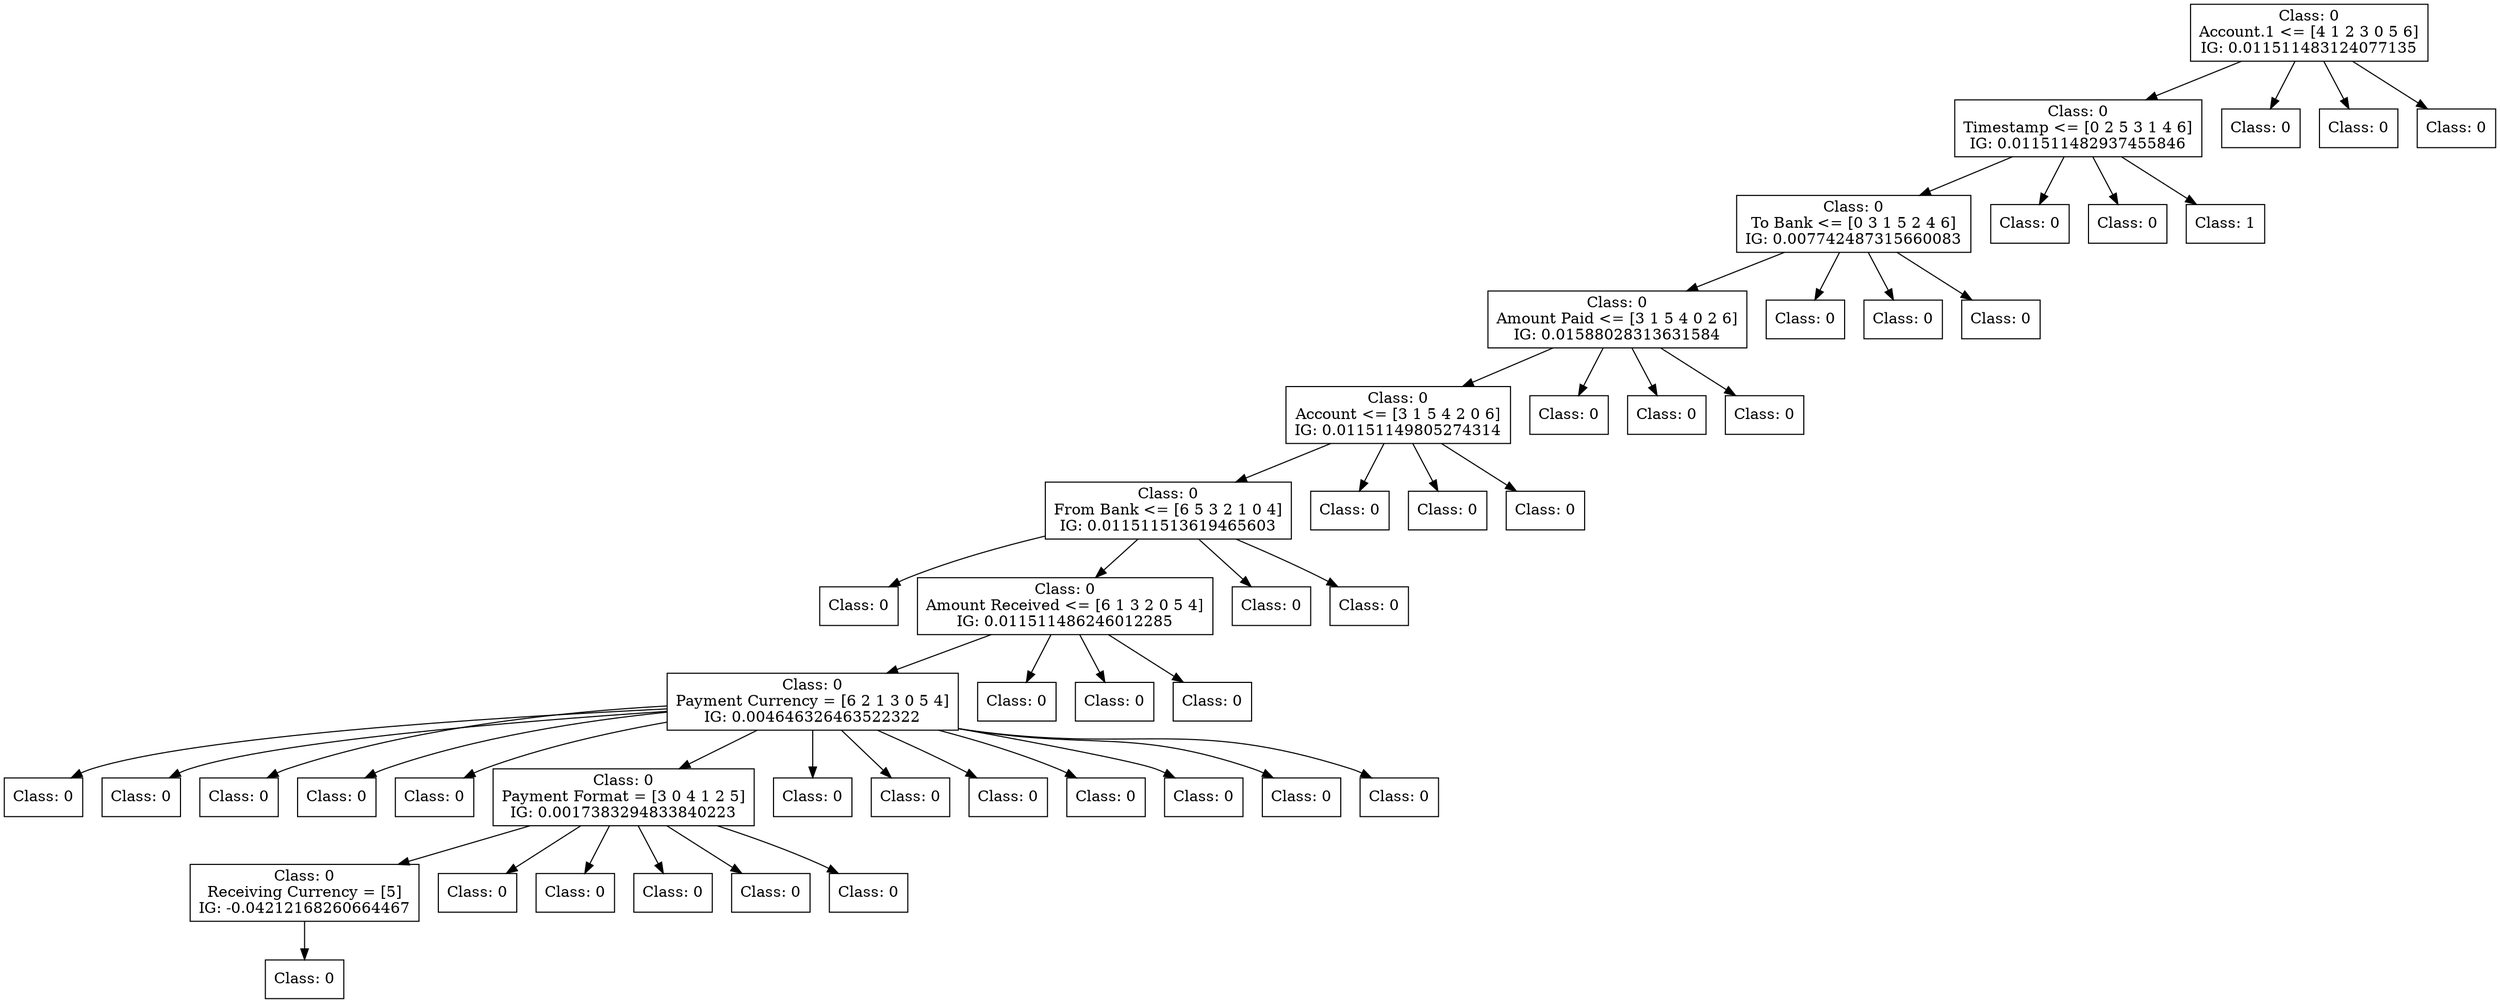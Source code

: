 digraph DecisionTree {
	rankdir=TD;
	node [shape=box];
	140614515142672 [label="Class: 0
Account.1 <= [4 1 2 3 0 5 6]
IG: 0.011511483124077135"];
	140611517174480 [label="Class: 0
Timestamp <= [0 2 5 3 1 4 6]
IG: 0.011511482937455846"];
	140614515142672 -> 140611517174480;
	140611517174432 [label="Class: 0
To Bank <= [0 3 1 5 2 4 6]
IG: 0.007742487315660083"];
	140611517174480 -> 140611517174432;
	140611517175632 [label="Class: 0
Amount Paid <= [3 1 5 4 0 2 6]
IG: 0.01588028313631584"];
	140611517174432 -> 140611517175632;
	140611517173328 [label="Class: 0
Account <= [3 1 5 4 2 0 6]
IG: 0.01151149805274314"];
	140611517175632 -> 140611517173328;
	140611517175680 [label="Class: 0
From Bank <= [6 5 3 2 1 0 4]
IG: 0.011511513619465603"];
	140611517173328 -> 140611517175680;
	140611517178944 [label="Class: 0
"];
	140611517175680 -> 140611517178944;
	140611517175056 [label="Class: 0
Amount Received <= [6 1 3 2 0 5 4]
IG: 0.011511486246012285"];
	140611517175680 -> 140611517175056;
	140611517179376 [label="Class: 0
Payment Currency = [6 2 1 3 0 5 4]
IG: 0.004646326463522322"];
	140611517175056 -> 140611517179376;
	140611517172848 [label="Class: 0
"];
	140611517179376 -> 140611517172848;
	140611517173712 [label="Class: 0
"];
	140611517179376 -> 140611517173712;
	140611517178032 [label="Class: 0
"];
	140611517179376 -> 140611517178032;
	140611517174096 [label="Class: 0
"];
	140611517179376 -> 140611517174096;
	140611517178272 [label="Class: 0
"];
	140611517179376 -> 140611517178272;
	140611517177024 [label="Class: 0
Payment Format = [3 0 4 1 2 5]
IG: 0.0017383294833840223"];
	140611517179376 -> 140611517177024;
	140611517178560 [label="Class: 0
Receiving Currency = [5]
IG: -0.04212168260664467"];
	140611517177024 -> 140611517178560;
	140611517180384 [label="Class: 0
"];
	140611517178560 -> 140611517180384;
	140611517176832 [label="Class: 0
"];
	140611517177024 -> 140611517176832;
	140611517172224 [label="Class: 0
"];
	140611517177024 -> 140611517172224;
	140611517177648 [label="Class: 0
"];
	140611517177024 -> 140611517177648;
	140611517179616 [label="Class: 0
"];
	140611517177024 -> 140611517179616;
	140611517179040 [label="Class: 0
"];
	140611517177024 -> 140611517179040;
	140611517170688 [label="Class: 0
"];
	140611517179376 -> 140611517170688;
	140611517180048 [label="Class: 0
"];
	140611517179376 -> 140611517180048;
	140611517173136 [label="Class: 0
"];
	140611517179376 -> 140611517173136;
	140611517179088 [label="Class: 0
"];
	140611517179376 -> 140611517179088;
	140611517177744 [label="Class: 0
"];
	140611517179376 -> 140611517177744;
	140611517178752 [label="Class: 0
"];
	140611517179376 -> 140611517178752;
	140611517177408 [label="Class: 0
"];
	140611517179376 -> 140611517177408;
	140611517176976 [label="Class: 0
"];
	140611517175056 -> 140611517176976;
	140611517175104 [label="Class: 0
"];
	140611517175056 -> 140611517175104;
	140611517179760 [label="Class: 0
"];
	140611517175056 -> 140611517179760;
	140611517174384 [label="Class: 0
"];
	140611517175680 -> 140611517174384;
	140611517172320 [label="Class: 0
"];
	140611517175680 -> 140611517172320;
	140611517175488 [label="Class: 0
"];
	140611517173328 -> 140611517175488;
	140611517177984 [label="Class: 0
"];
	140611517173328 -> 140611517177984;
	140611517176112 [label="Class: 0
"];
	140611517173328 -> 140611517176112;
	140611517176256 [label="Class: 0
"];
	140611517175632 -> 140611517176256;
	140611517176688 [label="Class: 0
"];
	140611517175632 -> 140611517176688;
	140611517175008 [label="Class: 0
"];
	140611517175632 -> 140611517175008;
	140611517173616 [label="Class: 0
"];
	140611517174432 -> 140611517173616;
	140611517176640 [label="Class: 0
"];
	140611517174432 -> 140611517176640;
	140611517172992 [label="Class: 0
"];
	140611517174432 -> 140611517172992;
	140611517174624 [label="Class: 0
"];
	140611517174480 -> 140611517174624;
	140611517173184 [label="Class: 0
"];
	140611517174480 -> 140611517173184;
	140611517171840 [label="Class: 1
"];
	140611517174480 -> 140611517171840;
	140611517174336 [label="Class: 0
"];
	140614515142672 -> 140611517174336;
	140611517173280 [label="Class: 0
"];
	140614515142672 -> 140611517173280;
	140611517174912 [label="Class: 0
"];
	140614515142672 -> 140611517174912;
}
